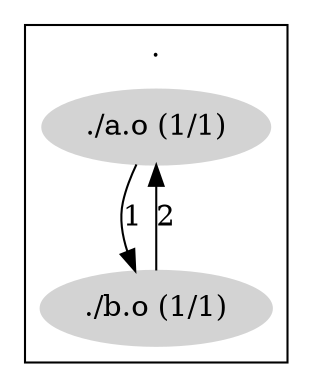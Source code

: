 digraph g
{
	/*bgcolor="transparent";*/
	node [color = lightgray, style = filled];

	subgraph cluster__ {
		label = ".";

		__a_o [label="./a.o (1/1)"];
		__b_o [label="./b.o (1/1)"];
	}

	__a_o -> __b_o [label="1"];
	__b_o -> __a_o [label="2"];
}
